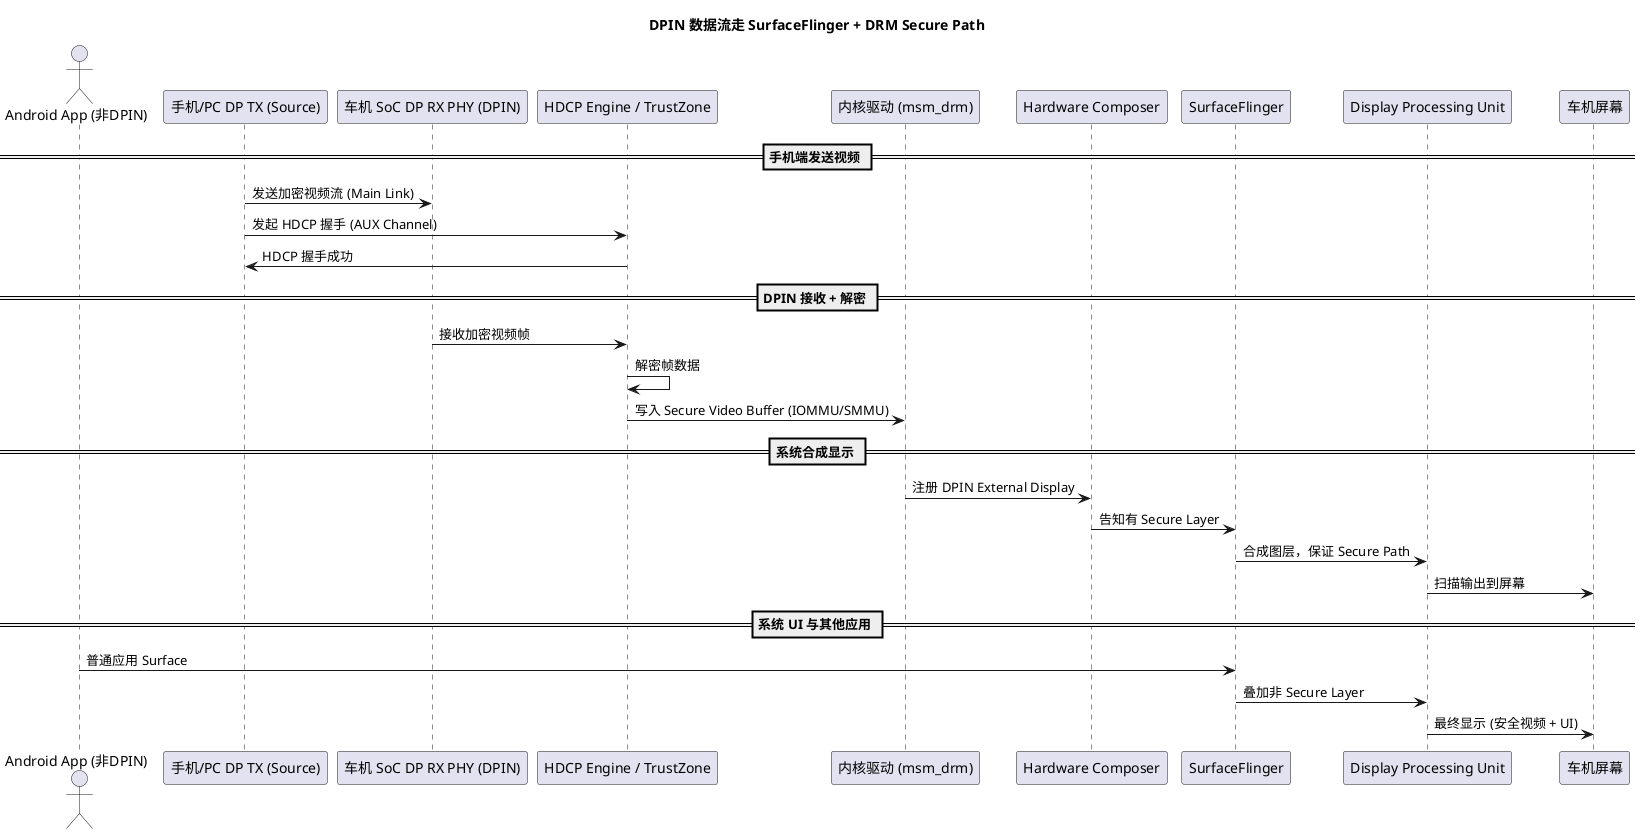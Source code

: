 @startuml
title DPIN 数据流走 SurfaceFlinger + DRM Secure Path

actor App as "Android App (非DPIN)"
participant DP_TX as "手机/PC DP TX (Source)"
participant DP_RX as "车机 SoC DP RX PHY (DPIN)"
participant HDCP as "HDCP Engine / TrustZone"
participant Kernel as "内核驱动 (msm_drm)"
participant HWC as "Hardware Composer"
participant SF as "SurfaceFlinger"
participant DPU as "Display Processing Unit"
participant Panel as "车机屏幕"

== 手机端发送视频 ==
DP_TX -> DP_RX : 发送加密视频流 (Main Link)
DP_TX -> HDCP : 发起 HDCP 握手 (AUX Channel)
HDCP -> DP_TX : HDCP 握手成功

== DPIN 接收 + 解密 ==
DP_RX -> HDCP : 接收加密视频帧
HDCP -> HDCP : 解密帧数据
HDCP -> Kernel : 写入 Secure Video Buffer (IOMMU/SMMU)

== 系统合成显示 ==
Kernel -> HWC : 注册 DPIN External Display
HWC -> SF : 告知有 Secure Layer
SF -> DPU : 合成图层，保证 Secure Path
DPU -> Panel : 扫描输出到屏幕

== 系统 UI 与其他应用 ==
App -> SF : 普通应用 Surface
SF -> DPU : 叠加非 Secure Layer
DPU -> Panel : 最终显示 (安全视频 + UI)

@enduml
